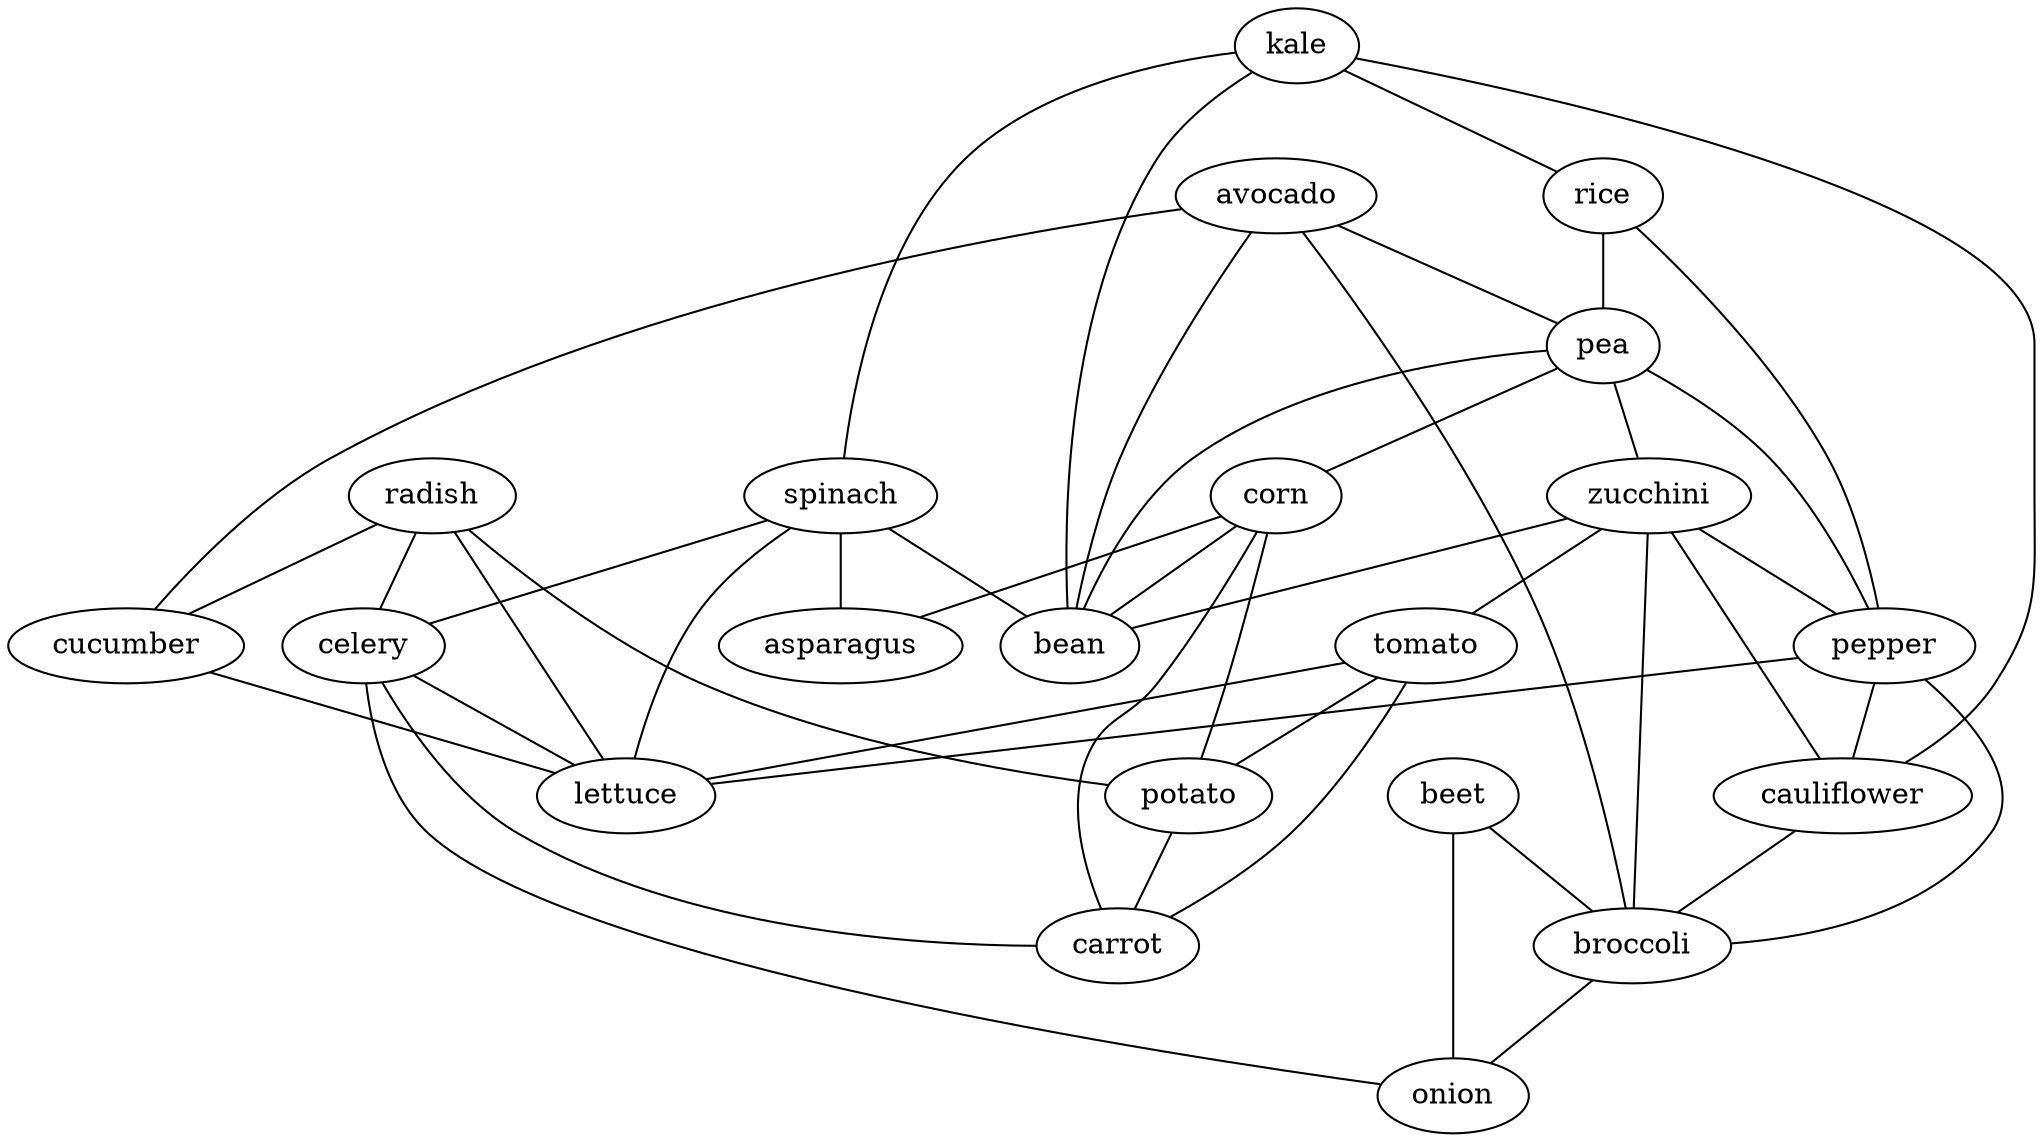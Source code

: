 strict graph G {
kale;
radish;
spinach;
avocado;
celery;
beet;
rice;
pea;
zucchini;
pepper;
cauliflower;
corn;
bean;
cucumber;
broccoli;
tomato;
onion;
lettuce;
asparagus;
potato;
carrot;
kale -- bean  [weight=1];
kale -- rice  [weight=1];
kale -- cauliflower  [weight=1];
kale -- spinach  [weight=1];
radish -- celery  [weight=1];
radish -- lettuce  [weight=1];
radish -- cucumber  [weight=1];
radish -- potato  [weight=1];
spinach -- asparagus  [weight=1];
spinach -- celery  [weight=1];
spinach -- lettuce  [weight=1];
spinach -- bean  [weight=1];
avocado -- broccoli  [weight=1];
avocado -- bean  [weight=1];
avocado -- cucumber  [weight=1];
avocado -- pea  [weight=1];
celery -- onion  [weight=1];
celery -- lettuce  [weight=1];
celery -- carrot  [weight=1];
beet -- broccoli  [weight=1];
beet -- onion  [weight=1];
rice -- pepper  [weight=1];
rice -- pea  [weight=1];
pea -- pepper  [weight=1];
pea -- corn  [weight=1];
pea -- bean  [weight=1];
pea -- zucchini  [weight=1];
zucchini -- tomato  [weight=1];
zucchini -- pepper  [weight=1];
zucchini -- cauliflower  [weight=1];
zucchini -- bean  [weight=1];
zucchini -- broccoli  [weight=1];
pepper -- cauliflower  [weight=1];
pepper -- lettuce  [weight=1];
pepper -- broccoli  [weight=1];
cauliflower -- broccoli  [weight=1];
corn -- potato  [weight=1];
corn -- asparagus  [weight=1];
corn -- bean  [weight=1];
corn -- carrot  [weight=1];
cucumber -- lettuce  [weight=1];
broccoli -- onion  [weight=1];
tomato -- lettuce  [weight=1];
tomato -- potato  [weight=1];
tomato -- carrot  [weight=1];
potato -- carrot  [weight=1];
}
